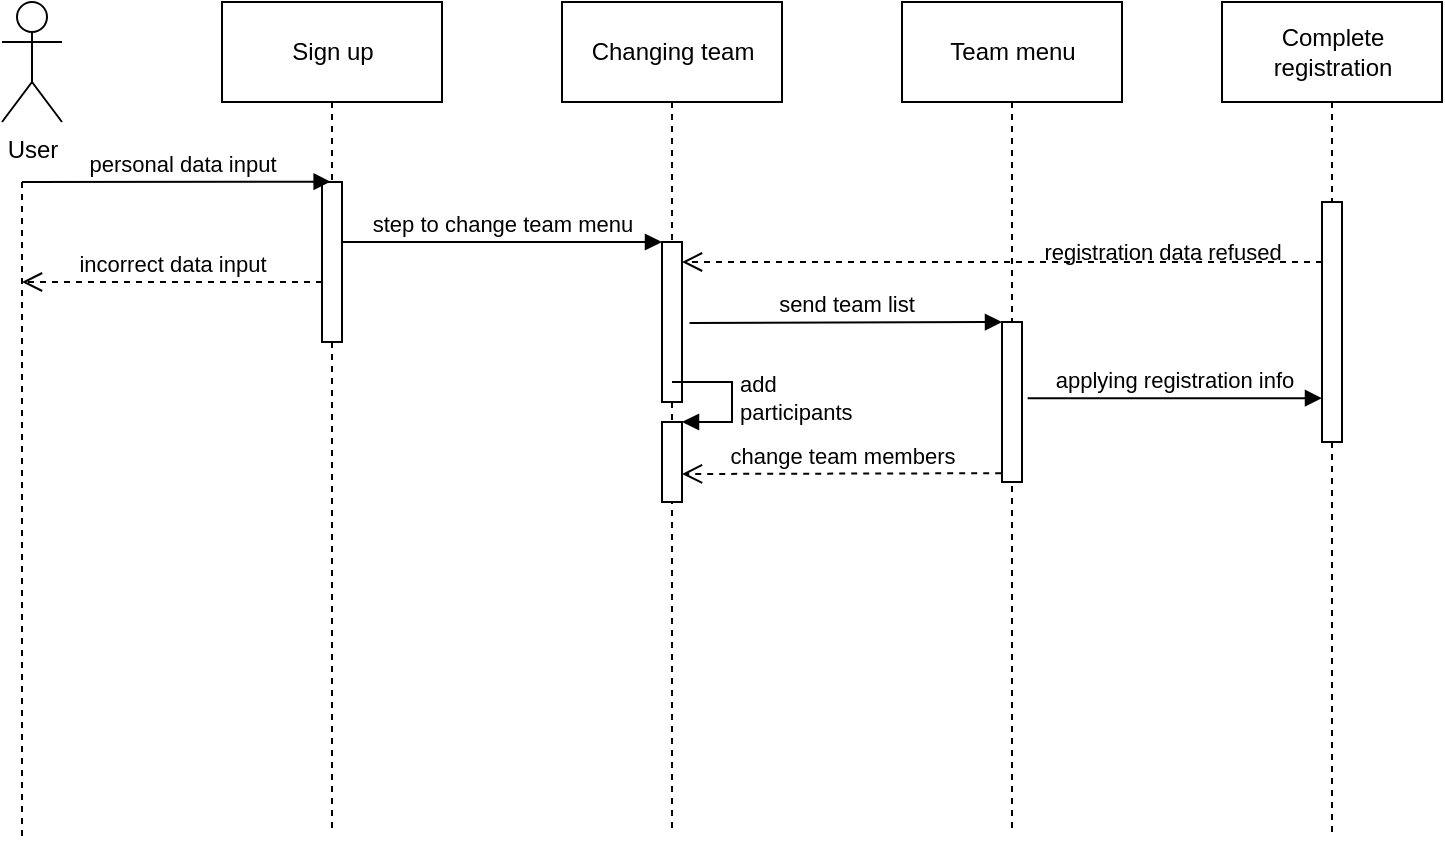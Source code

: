 <mxfile version="20.7.2" type="device"><diagram id="iMSsj-W3LOfhhrzh1YVE" name="Страница 1"><mxGraphModel dx="913" dy="499" grid="1" gridSize="10" guides="1" tooltips="1" connect="1" arrows="1" fold="1" page="1" pageScale="1" pageWidth="827" pageHeight="1169" math="0" shadow="0"><root><mxCell id="0"/><mxCell id="1" parent="0"/><mxCell id="SFXqL3WrOdQNL_fCzRnX-9" style="edgeStyle=none;rounded=0;orthogonalLoop=1;jettySize=auto;html=1;startArrow=none;startFill=0;endArrow=none;endFill=0;dashed=1;" edge="1" parent="1"><mxGeometry relative="1" as="geometry"><mxPoint x="20" y="90" as="sourcePoint"/><mxPoint x="20" y="420" as="targetPoint"/></mxGeometry></mxCell><mxCell id="SFXqL3WrOdQNL_fCzRnX-1" value="User" style="shape=umlActor;verticalLabelPosition=bottom;verticalAlign=top;html=1;" vertex="1" parent="1"><mxGeometry x="10" width="30" height="60" as="geometry"/></mxCell><mxCell id="SFXqL3WrOdQNL_fCzRnX-4" style="rounded=0;orthogonalLoop=1;jettySize=auto;html=1;exitX=0.5;exitY=1;exitDx=0;exitDy=0;startArrow=none;startFill=0;endArrow=none;endFill=0;dashed=1;" edge="1" parent="1" source="SFXqL3WrOdQNL_fCzRnX-2"><mxGeometry relative="1" as="geometry"><mxPoint x="175" y="416" as="targetPoint"/></mxGeometry></mxCell><mxCell id="SFXqL3WrOdQNL_fCzRnX-2" value="Sign up" style="html=1;" vertex="1" parent="1"><mxGeometry x="120" width="110" height="50" as="geometry"/></mxCell><mxCell id="SFXqL3WrOdQNL_fCzRnX-6" value="" style="html=1;points=[];perimeter=orthogonalPerimeter;" vertex="1" parent="1"><mxGeometry x="170" y="90" width="10" height="80" as="geometry"/></mxCell><mxCell id="SFXqL3WrOdQNL_fCzRnX-7" value="personal data input" style="html=1;verticalAlign=bottom;startArrow=none;endArrow=block;rounded=0;entryX=0.432;entryY=-0.002;entryDx=0;entryDy=0;entryPerimeter=0;startFill=0;" edge="1" target="SFXqL3WrOdQNL_fCzRnX-6" parent="1"><mxGeometry x="0.037" relative="1" as="geometry"><mxPoint x="20" y="90" as="sourcePoint"/><mxPoint x="160" y="90" as="targetPoint"/><mxPoint as="offset"/></mxGeometry></mxCell><mxCell id="SFXqL3WrOdQNL_fCzRnX-11" style="rounded=0;orthogonalLoop=1;jettySize=auto;html=1;exitX=0.5;exitY=1;exitDx=0;exitDy=0;startArrow=none;startFill=0;endArrow=none;endFill=0;dashed=1;" edge="1" parent="1" source="SFXqL3WrOdQNL_fCzRnX-12"><mxGeometry relative="1" as="geometry"><mxPoint x="345" y="416.0" as="targetPoint"/></mxGeometry></mxCell><mxCell id="SFXqL3WrOdQNL_fCzRnX-12" value="Changing team" style="html=1;" vertex="1" parent="1"><mxGeometry x="290" width="110" height="50" as="geometry"/></mxCell><mxCell id="SFXqL3WrOdQNL_fCzRnX-13" value="" style="html=1;points=[];perimeter=orthogonalPerimeter;" vertex="1" parent="1"><mxGeometry x="340" y="120" width="10" height="80" as="geometry"/></mxCell><mxCell id="SFXqL3WrOdQNL_fCzRnX-14" value="step to change team menu" style="html=1;verticalAlign=bottom;startArrow=none;endArrow=block;startSize=8;rounded=0;exitX=1;exitY=0.375;exitDx=0;exitDy=0;exitPerimeter=0;startFill=0;" edge="1" target="SFXqL3WrOdQNL_fCzRnX-13" parent="1" source="SFXqL3WrOdQNL_fCzRnX-6"><mxGeometry relative="1" as="geometry"><mxPoint x="280" y="120" as="sourcePoint"/></mxGeometry></mxCell><mxCell id="SFXqL3WrOdQNL_fCzRnX-15" value="" style="html=1;points=[];perimeter=orthogonalPerimeter;" vertex="1" parent="1"><mxGeometry x="340" y="210" width="10" height="40" as="geometry"/></mxCell><mxCell id="SFXqL3WrOdQNL_fCzRnX-16" value="add&lt;br&gt;participants" style="edgeStyle=orthogonalEdgeStyle;html=1;align=left;spacingLeft=2;endArrow=block;rounded=0;entryX=1;entryY=0;" edge="1" target="SFXqL3WrOdQNL_fCzRnX-15" parent="1"><mxGeometry relative="1" as="geometry"><mxPoint x="345" y="190" as="sourcePoint"/><Array as="points"><mxPoint x="375" y="190"/></Array></mxGeometry></mxCell><mxCell id="SFXqL3WrOdQNL_fCzRnX-17" style="rounded=0;orthogonalLoop=1;jettySize=auto;html=1;exitX=0.5;exitY=1;exitDx=0;exitDy=0;startArrow=none;startFill=0;endArrow=none;endFill=0;dashed=1;" edge="1" parent="1" source="SFXqL3WrOdQNL_fCzRnX-18"><mxGeometry relative="1" as="geometry"><mxPoint x="515" y="416.0" as="targetPoint"/></mxGeometry></mxCell><mxCell id="SFXqL3WrOdQNL_fCzRnX-18" value="Team menu" style="html=1;" vertex="1" parent="1"><mxGeometry x="460" width="110" height="50" as="geometry"/></mxCell><mxCell id="SFXqL3WrOdQNL_fCzRnX-19" value="" style="html=1;points=[];perimeter=orthogonalPerimeter;" vertex="1" parent="1"><mxGeometry x="510" y="160" width="10" height="80" as="geometry"/></mxCell><mxCell id="SFXqL3WrOdQNL_fCzRnX-20" value="send team list" style="html=1;verticalAlign=bottom;endArrow=block;entryX=0;entryY=0;rounded=0;exitX=1.378;exitY=0.506;exitDx=0;exitDy=0;exitPerimeter=0;" edge="1" target="SFXqL3WrOdQNL_fCzRnX-19" parent="1" source="SFXqL3WrOdQNL_fCzRnX-13"><mxGeometry relative="1" as="geometry"><mxPoint x="440" y="160" as="sourcePoint"/></mxGeometry></mxCell><mxCell id="SFXqL3WrOdQNL_fCzRnX-21" value="change team members" style="html=1;verticalAlign=bottom;endArrow=open;dashed=1;endSize=8;exitX=-0.039;exitY=0.945;rounded=0;exitDx=0;exitDy=0;exitPerimeter=0;" edge="1" source="SFXqL3WrOdQNL_fCzRnX-19" parent="1"><mxGeometry relative="1" as="geometry"><mxPoint x="350" y="236" as="targetPoint"/><mxPoint x="420" y="236" as="sourcePoint"/></mxGeometry></mxCell><mxCell id="SFXqL3WrOdQNL_fCzRnX-22" value="incorrect data input" style="html=1;verticalAlign=bottom;endArrow=open;dashed=1;endSize=8;rounded=0;" edge="1" parent="1"><mxGeometry relative="1" as="geometry"><mxPoint x="170" y="140" as="sourcePoint"/><mxPoint x="20" y="140" as="targetPoint"/></mxGeometry></mxCell><mxCell id="SFXqL3WrOdQNL_fCzRnX-23" style="rounded=0;orthogonalLoop=1;jettySize=auto;html=1;exitX=0.5;exitY=1;exitDx=0;exitDy=0;startArrow=none;startFill=0;endArrow=none;endFill=0;dashed=1;" edge="1" parent="1" source="SFXqL3WrOdQNL_fCzRnX-25"><mxGeometry relative="1" as="geometry"><mxPoint x="675" y="416.0" as="targetPoint"/></mxGeometry></mxCell><mxCell id="SFXqL3WrOdQNL_fCzRnX-24" value="Complete&lt;br&gt;registration" style="html=1;" vertex="1" parent="1"><mxGeometry x="620" width="110" height="50" as="geometry"/></mxCell><mxCell id="SFXqL3WrOdQNL_fCzRnX-26" value="applying registration info" style="html=1;verticalAlign=bottom;startArrow=none;endArrow=block;startSize=8;rounded=0;exitX=1.283;exitY=0.476;exitDx=0;exitDy=0;exitPerimeter=0;startFill=0;" edge="1" target="SFXqL3WrOdQNL_fCzRnX-25" parent="1" source="SFXqL3WrOdQNL_fCzRnX-19"><mxGeometry relative="1" as="geometry"><mxPoint x="610" y="160" as="sourcePoint"/></mxGeometry></mxCell><mxCell id="SFXqL3WrOdQNL_fCzRnX-25" value="" style="html=1;points=[];perimeter=orthogonalPerimeter;" vertex="1" parent="1"><mxGeometry x="670" y="100" width="10" height="120" as="geometry"/></mxCell><mxCell id="SFXqL3WrOdQNL_fCzRnX-27" value="" style="rounded=0;orthogonalLoop=1;jettySize=auto;html=1;exitX=0.5;exitY=1;exitDx=0;exitDy=0;startArrow=none;startFill=0;endArrow=none;endFill=0;dashed=1;" edge="1" parent="1" source="SFXqL3WrOdQNL_fCzRnX-24" target="SFXqL3WrOdQNL_fCzRnX-25"><mxGeometry relative="1" as="geometry"><mxPoint x="675" y="416.0" as="targetPoint"/><mxPoint x="675" y="50" as="sourcePoint"/></mxGeometry></mxCell><mxCell id="SFXqL3WrOdQNL_fCzRnX-28" value="" style="html=1;verticalAlign=bottom;endArrow=open;dashed=1;endSize=8;rounded=0;" edge="1" parent="1"><mxGeometry x="-0.5" relative="1" as="geometry"><mxPoint x="670" y="130" as="sourcePoint"/><mxPoint x="350" y="130" as="targetPoint"/><mxPoint as="offset"/></mxGeometry></mxCell><mxCell id="SFXqL3WrOdQNL_fCzRnX-29" value="registration data refused" style="text;html=1;align=center;verticalAlign=middle;resizable=0;points=[];autosize=1;strokeColor=none;fillColor=none;fontSize=11;" vertex="1" parent="1"><mxGeometry x="520" y="110" width="140" height="30" as="geometry"/></mxCell></root></mxGraphModel></diagram></mxfile>